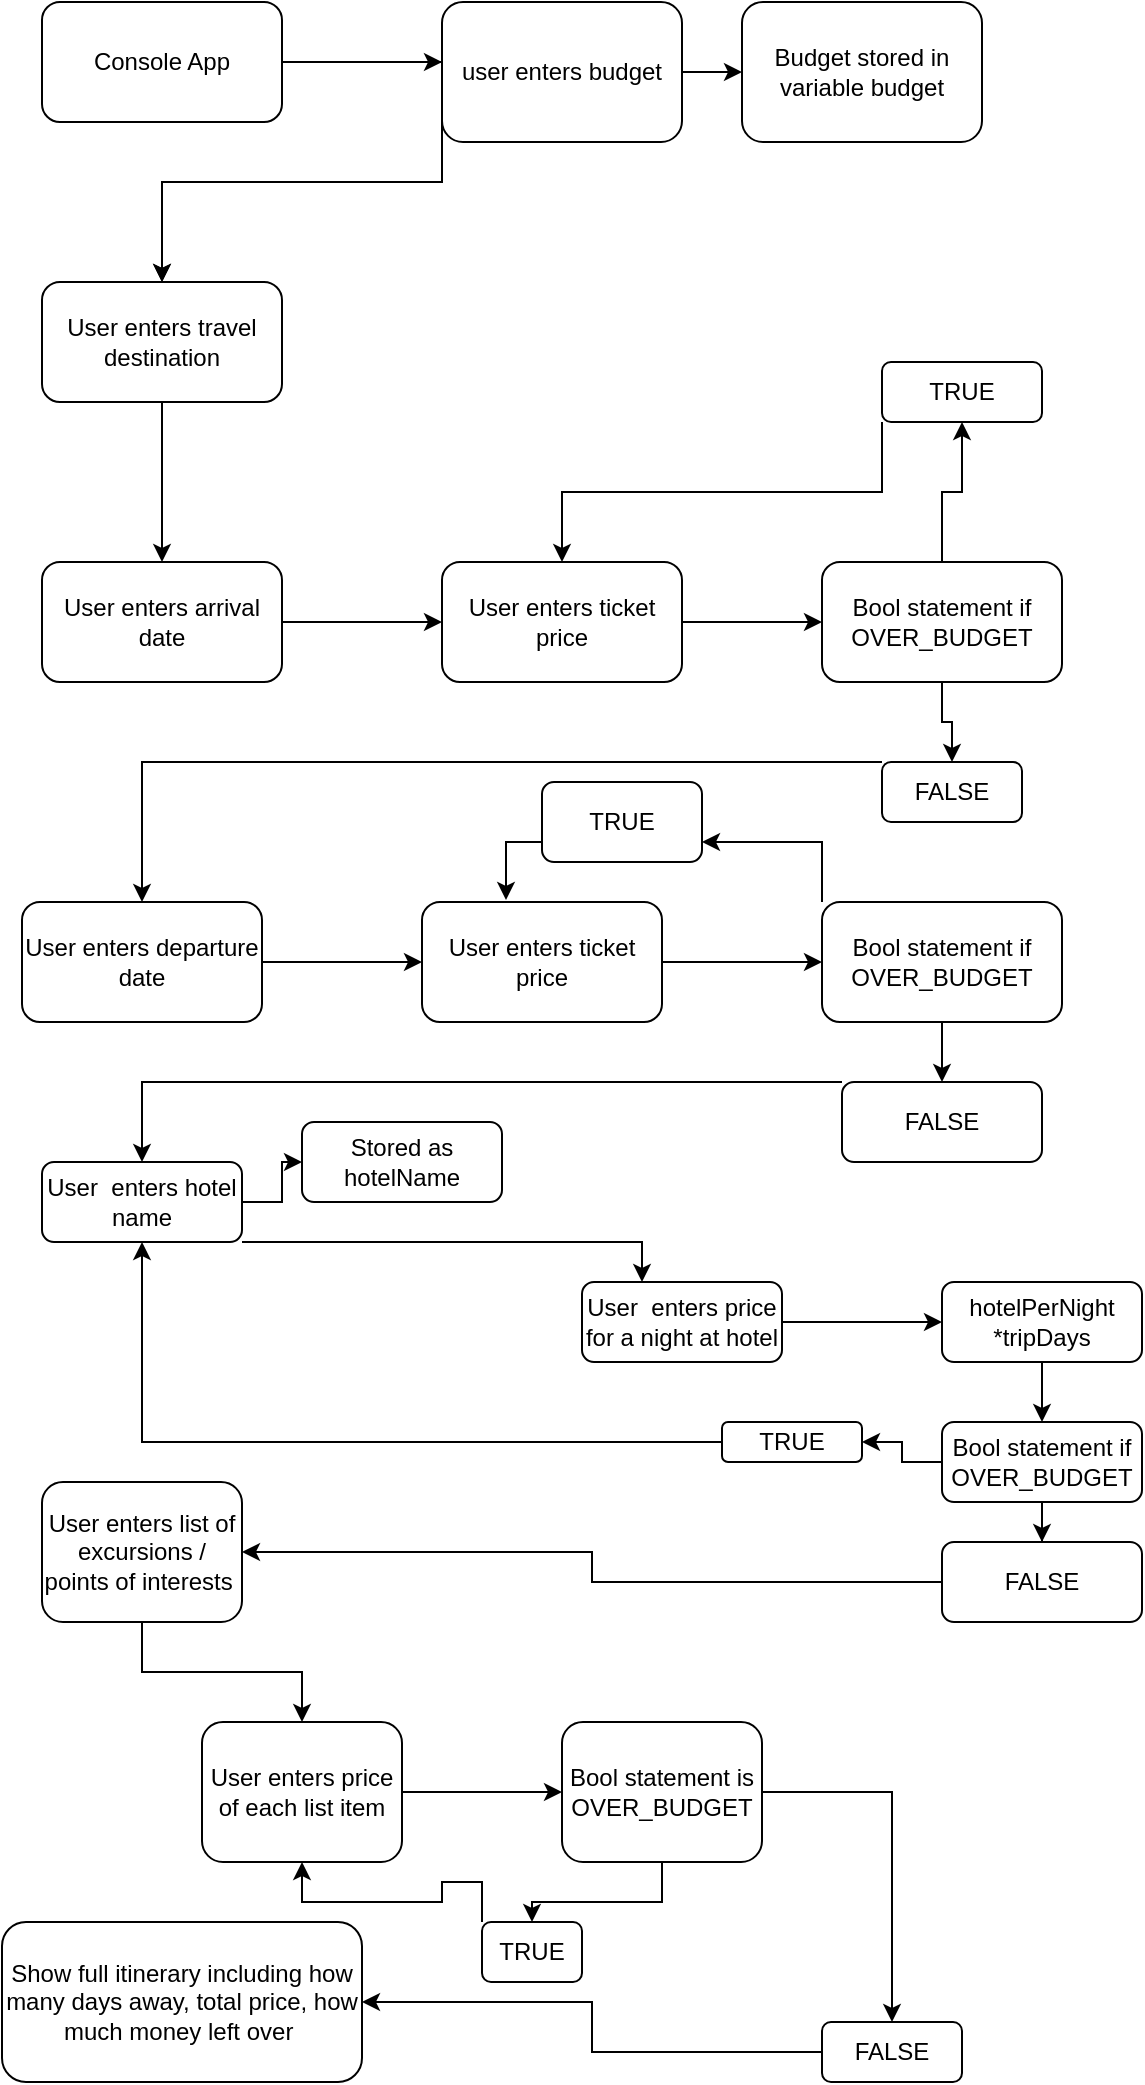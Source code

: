 <mxfile version="13.9.9" type="github"><diagram id="tWBZlMW6LQPGkoCBcN6m" name="Page-1"><mxGraphModel dx="642" dy="1122" grid="1" gridSize="10" guides="1" tooltips="1" connect="1" arrows="1" fold="1" page="1" pageScale="1" pageWidth="850" pageHeight="1100" math="0" shadow="0"><root><mxCell id="0"/><mxCell id="1" parent="0"/><mxCell id="Fpoz8ptjug7YWwtY0sIk-3" value="" style="edgeStyle=orthogonalEdgeStyle;rounded=0;orthogonalLoop=1;jettySize=auto;html=1;" edge="1" parent="1" source="Fpoz8ptjug7YWwtY0sIk-1" target="Fpoz8ptjug7YWwtY0sIk-2"><mxGeometry relative="1" as="geometry"><Array as="points"><mxPoint x="240" y="70"/><mxPoint x="240" y="130"/><mxPoint x="100" y="130"/></Array></mxGeometry></mxCell><mxCell id="Fpoz8ptjug7YWwtY0sIk-22" value="" style="edgeStyle=orthogonalEdgeStyle;rounded=0;orthogonalLoop=1;jettySize=auto;html=1;" edge="1" parent="1" source="Fpoz8ptjug7YWwtY0sIk-1" target="Fpoz8ptjug7YWwtY0sIk-21"><mxGeometry relative="1" as="geometry"><Array as="points"><mxPoint x="200" y="70"/><mxPoint x="200" y="70"/></Array></mxGeometry></mxCell><mxCell id="Fpoz8ptjug7YWwtY0sIk-1" value="Console App" style="rounded=1;whiteSpace=wrap;html=1;" vertex="1" parent="1"><mxGeometry x="40" y="40" width="120" height="60" as="geometry"/></mxCell><mxCell id="Fpoz8ptjug7YWwtY0sIk-29" value="" style="edgeStyle=orthogonalEdgeStyle;rounded=0;orthogonalLoop=1;jettySize=auto;html=1;" edge="1" parent="1" source="Fpoz8ptjug7YWwtY0sIk-2" target="Fpoz8ptjug7YWwtY0sIk-28"><mxGeometry relative="1" as="geometry"/></mxCell><mxCell id="Fpoz8ptjug7YWwtY0sIk-2" value="User enters travel destination" style="whiteSpace=wrap;html=1;rounded=1;" vertex="1" parent="1"><mxGeometry x="40" y="180" width="120" height="60" as="geometry"/></mxCell><mxCell id="Fpoz8ptjug7YWwtY0sIk-23" style="edgeStyle=orthogonalEdgeStyle;rounded=0;orthogonalLoop=1;jettySize=auto;html=1;exitX=0;exitY=0.75;exitDx=0;exitDy=0;" edge="1" parent="1" source="Fpoz8ptjug7YWwtY0sIk-21" target="Fpoz8ptjug7YWwtY0sIk-2"><mxGeometry relative="1" as="geometry"><Array as="points"><mxPoint x="240" y="130"/><mxPoint x="100" y="130"/></Array></mxGeometry></mxCell><mxCell id="Fpoz8ptjug7YWwtY0sIk-25" value="" style="edgeStyle=orthogonalEdgeStyle;rounded=0;orthogonalLoop=1;jettySize=auto;html=1;" edge="1" parent="1" source="Fpoz8ptjug7YWwtY0sIk-21" target="Fpoz8ptjug7YWwtY0sIk-24"><mxGeometry relative="1" as="geometry"/></mxCell><mxCell id="Fpoz8ptjug7YWwtY0sIk-21" value="user enters budget" style="rounded=1;whiteSpace=wrap;html=1;" vertex="1" parent="1"><mxGeometry x="240" y="40" width="120" height="70" as="geometry"/></mxCell><mxCell id="Fpoz8ptjug7YWwtY0sIk-24" value="Budget stored in variable budget" style="rounded=1;whiteSpace=wrap;html=1;" vertex="1" parent="1"><mxGeometry x="390" y="40" width="120" height="70" as="geometry"/></mxCell><mxCell id="Fpoz8ptjug7YWwtY0sIk-31" value="" style="edgeStyle=orthogonalEdgeStyle;rounded=0;orthogonalLoop=1;jettySize=auto;html=1;" edge="1" parent="1" source="Fpoz8ptjug7YWwtY0sIk-28" target="Fpoz8ptjug7YWwtY0sIk-30"><mxGeometry relative="1" as="geometry"/></mxCell><mxCell id="Fpoz8ptjug7YWwtY0sIk-28" value="User enters arrival date" style="whiteSpace=wrap;html=1;rounded=1;" vertex="1" parent="1"><mxGeometry x="40" y="320" width="120" height="60" as="geometry"/></mxCell><mxCell id="Fpoz8ptjug7YWwtY0sIk-33" value="" style="edgeStyle=orthogonalEdgeStyle;rounded=0;orthogonalLoop=1;jettySize=auto;html=1;" edge="1" parent="1" source="Fpoz8ptjug7YWwtY0sIk-30" target="Fpoz8ptjug7YWwtY0sIk-32"><mxGeometry relative="1" as="geometry"/></mxCell><mxCell id="Fpoz8ptjug7YWwtY0sIk-30" value="User enters ticket price" style="whiteSpace=wrap;html=1;rounded=1;" vertex="1" parent="1"><mxGeometry x="240" y="320" width="120" height="60" as="geometry"/></mxCell><mxCell id="Fpoz8ptjug7YWwtY0sIk-35" value="" style="edgeStyle=orthogonalEdgeStyle;rounded=0;orthogonalLoop=1;jettySize=auto;html=1;" edge="1" parent="1" source="Fpoz8ptjug7YWwtY0sIk-32" target="Fpoz8ptjug7YWwtY0sIk-34"><mxGeometry relative="1" as="geometry"/></mxCell><mxCell id="Fpoz8ptjug7YWwtY0sIk-38" value="" style="edgeStyle=orthogonalEdgeStyle;rounded=0;orthogonalLoop=1;jettySize=auto;html=1;" edge="1" parent="1" source="Fpoz8ptjug7YWwtY0sIk-32" target="Fpoz8ptjug7YWwtY0sIk-37"><mxGeometry relative="1" as="geometry"/></mxCell><mxCell id="Fpoz8ptjug7YWwtY0sIk-32" value="Bool statement if OVER_BUDGET" style="whiteSpace=wrap;html=1;rounded=1;" vertex="1" parent="1"><mxGeometry x="430" y="320" width="120" height="60" as="geometry"/></mxCell><mxCell id="Fpoz8ptjug7YWwtY0sIk-36" style="edgeStyle=orthogonalEdgeStyle;rounded=0;orthogonalLoop=1;jettySize=auto;html=1;exitX=0;exitY=1;exitDx=0;exitDy=0;" edge="1" parent="1" source="Fpoz8ptjug7YWwtY0sIk-34" target="Fpoz8ptjug7YWwtY0sIk-30"><mxGeometry relative="1" as="geometry"/></mxCell><mxCell id="Fpoz8ptjug7YWwtY0sIk-34" value="TRUE" style="whiteSpace=wrap;html=1;rounded=1;" vertex="1" parent="1"><mxGeometry x="460" y="220" width="80" height="30" as="geometry"/></mxCell><mxCell id="Fpoz8ptjug7YWwtY0sIk-40" value="" style="edgeStyle=orthogonalEdgeStyle;rounded=0;orthogonalLoop=1;jettySize=auto;html=1;" edge="1" parent="1" source="Fpoz8ptjug7YWwtY0sIk-37" target="Fpoz8ptjug7YWwtY0sIk-39"><mxGeometry relative="1" as="geometry"><Array as="points"><mxPoint x="320" y="420"/><mxPoint x="320" y="420"/></Array></mxGeometry></mxCell><mxCell id="Fpoz8ptjug7YWwtY0sIk-37" value="FALSE" style="whiteSpace=wrap;html=1;rounded=1;" vertex="1" parent="1"><mxGeometry x="460" y="420" width="70" height="30" as="geometry"/></mxCell><mxCell id="Fpoz8ptjug7YWwtY0sIk-42" value="" style="edgeStyle=orthogonalEdgeStyle;rounded=0;orthogonalLoop=1;jettySize=auto;html=1;" edge="1" parent="1" source="Fpoz8ptjug7YWwtY0sIk-39" target="Fpoz8ptjug7YWwtY0sIk-41"><mxGeometry relative="1" as="geometry"/></mxCell><mxCell id="Fpoz8ptjug7YWwtY0sIk-39" value="User enters departure date" style="whiteSpace=wrap;html=1;rounded=1;" vertex="1" parent="1"><mxGeometry x="30" y="490" width="120" height="60" as="geometry"/></mxCell><mxCell id="Fpoz8ptjug7YWwtY0sIk-44" value="" style="edgeStyle=orthogonalEdgeStyle;rounded=0;orthogonalLoop=1;jettySize=auto;html=1;" edge="1" parent="1" source="Fpoz8ptjug7YWwtY0sIk-41" target="Fpoz8ptjug7YWwtY0sIk-43"><mxGeometry relative="1" as="geometry"/></mxCell><mxCell id="Fpoz8ptjug7YWwtY0sIk-41" value="User enters ticket price" style="whiteSpace=wrap;html=1;rounded=1;" vertex="1" parent="1"><mxGeometry x="230" y="490" width="120" height="60" as="geometry"/></mxCell><mxCell id="Fpoz8ptjug7YWwtY0sIk-46" value="" style="edgeStyle=orthogonalEdgeStyle;rounded=0;orthogonalLoop=1;jettySize=auto;html=1;" edge="1" parent="1" source="Fpoz8ptjug7YWwtY0sIk-43" target="Fpoz8ptjug7YWwtY0sIk-45"><mxGeometry relative="1" as="geometry"/></mxCell><mxCell id="Fpoz8ptjug7YWwtY0sIk-48" value="" style="edgeStyle=orthogonalEdgeStyle;rounded=0;orthogonalLoop=1;jettySize=auto;html=1;" edge="1" parent="1" source="Fpoz8ptjug7YWwtY0sIk-43" target="Fpoz8ptjug7YWwtY0sIk-47"><mxGeometry relative="1" as="geometry"><Array as="points"><mxPoint x="430" y="460"/></Array></mxGeometry></mxCell><mxCell id="Fpoz8ptjug7YWwtY0sIk-43" value="Bool statement if OVER_BUDGET" style="whiteSpace=wrap;html=1;rounded=1;" vertex="1" parent="1"><mxGeometry x="430" y="490" width="120" height="60" as="geometry"/></mxCell><mxCell id="Fpoz8ptjug7YWwtY0sIk-52" value="" style="edgeStyle=orthogonalEdgeStyle;rounded=0;orthogonalLoop=1;jettySize=auto;html=1;" edge="1" parent="1" source="Fpoz8ptjug7YWwtY0sIk-45" target="Fpoz8ptjug7YWwtY0sIk-51"><mxGeometry relative="1" as="geometry"><mxPoint x="210" y="580" as="targetPoint"/><Array as="points"><mxPoint x="90" y="580"/></Array></mxGeometry></mxCell><mxCell id="Fpoz8ptjug7YWwtY0sIk-45" value="FALSE" style="whiteSpace=wrap;html=1;rounded=1;" vertex="1" parent="1"><mxGeometry x="440" y="580" width="100" height="40" as="geometry"/></mxCell><mxCell id="Fpoz8ptjug7YWwtY0sIk-49" style="edgeStyle=orthogonalEdgeStyle;rounded=0;orthogonalLoop=1;jettySize=auto;html=1;exitX=0;exitY=0.75;exitDx=0;exitDy=0;entryX=0.35;entryY=-0.017;entryDx=0;entryDy=0;entryPerimeter=0;" edge="1" parent="1" source="Fpoz8ptjug7YWwtY0sIk-47" target="Fpoz8ptjug7YWwtY0sIk-41"><mxGeometry relative="1" as="geometry"/></mxCell><mxCell id="Fpoz8ptjug7YWwtY0sIk-47" value="TRUE" style="whiteSpace=wrap;html=1;rounded=1;" vertex="1" parent="1"><mxGeometry x="290" y="430" width="80" height="40" as="geometry"/></mxCell><mxCell id="Fpoz8ptjug7YWwtY0sIk-54" value="" style="edgeStyle=orthogonalEdgeStyle;rounded=0;orthogonalLoop=1;jettySize=auto;html=1;" edge="1" parent="1" source="Fpoz8ptjug7YWwtY0sIk-51" target="Fpoz8ptjug7YWwtY0sIk-53"><mxGeometry relative="1" as="geometry"/></mxCell><mxCell id="Fpoz8ptjug7YWwtY0sIk-56" value="" style="edgeStyle=orthogonalEdgeStyle;rounded=0;orthogonalLoop=1;jettySize=auto;html=1;" edge="1" parent="1" source="Fpoz8ptjug7YWwtY0sIk-51" target="Fpoz8ptjug7YWwtY0sIk-55"><mxGeometry relative="1" as="geometry"><Array as="points"><mxPoint x="340" y="660"/></Array></mxGeometry></mxCell><mxCell id="Fpoz8ptjug7YWwtY0sIk-51" value="User&amp;nbsp; enters hotel name" style="whiteSpace=wrap;html=1;rounded=1;" vertex="1" parent="1"><mxGeometry x="40" y="620" width="100" height="40" as="geometry"/></mxCell><mxCell id="Fpoz8ptjug7YWwtY0sIk-53" value="Stored as hotelName" style="whiteSpace=wrap;html=1;rounded=1;" vertex="1" parent="1"><mxGeometry x="170" y="600" width="100" height="40" as="geometry"/></mxCell><mxCell id="Fpoz8ptjug7YWwtY0sIk-60" value="" style="edgeStyle=orthogonalEdgeStyle;rounded=0;orthogonalLoop=1;jettySize=auto;html=1;" edge="1" parent="1" source="Fpoz8ptjug7YWwtY0sIk-55" target="Fpoz8ptjug7YWwtY0sIk-59"><mxGeometry relative="1" as="geometry"/></mxCell><mxCell id="Fpoz8ptjug7YWwtY0sIk-55" value="User&amp;nbsp; enters price for a night at hotel" style="whiteSpace=wrap;html=1;rounded=1;" vertex="1" parent="1"><mxGeometry x="310" y="680" width="100" height="40" as="geometry"/></mxCell><mxCell id="Fpoz8ptjug7YWwtY0sIk-62" value="" style="edgeStyle=orthogonalEdgeStyle;rounded=0;orthogonalLoop=1;jettySize=auto;html=1;" edge="1" parent="1" source="Fpoz8ptjug7YWwtY0sIk-59" target="Fpoz8ptjug7YWwtY0sIk-61"><mxGeometry relative="1" as="geometry"/></mxCell><mxCell id="Fpoz8ptjug7YWwtY0sIk-59" value="hotelPerNight *tripDays" style="whiteSpace=wrap;html=1;rounded=1;" vertex="1" parent="1"><mxGeometry x="490" y="680" width="100" height="40" as="geometry"/></mxCell><mxCell id="Fpoz8ptjug7YWwtY0sIk-64" value="" style="edgeStyle=orthogonalEdgeStyle;rounded=0;orthogonalLoop=1;jettySize=auto;html=1;" edge="1" parent="1" source="Fpoz8ptjug7YWwtY0sIk-61" target="Fpoz8ptjug7YWwtY0sIk-63"><mxGeometry relative="1" as="geometry"/></mxCell><mxCell id="Fpoz8ptjug7YWwtY0sIk-67" value="" style="edgeStyle=orthogonalEdgeStyle;rounded=0;orthogonalLoop=1;jettySize=auto;html=1;" edge="1" parent="1" source="Fpoz8ptjug7YWwtY0sIk-61" target="Fpoz8ptjug7YWwtY0sIk-66"><mxGeometry relative="1" as="geometry"/></mxCell><mxCell id="Fpoz8ptjug7YWwtY0sIk-61" value="Bool statement if OVER_BUDGET" style="whiteSpace=wrap;html=1;rounded=1;" vertex="1" parent="1"><mxGeometry x="490" y="750" width="100" height="40" as="geometry"/></mxCell><mxCell id="Fpoz8ptjug7YWwtY0sIk-65" style="edgeStyle=orthogonalEdgeStyle;rounded=0;orthogonalLoop=1;jettySize=auto;html=1;exitX=0;exitY=0.5;exitDx=0;exitDy=0;" edge="1" parent="1" source="Fpoz8ptjug7YWwtY0sIk-63" target="Fpoz8ptjug7YWwtY0sIk-51"><mxGeometry relative="1" as="geometry"/></mxCell><mxCell id="Fpoz8ptjug7YWwtY0sIk-63" value="TRUE" style="whiteSpace=wrap;html=1;rounded=1;" vertex="1" parent="1"><mxGeometry x="380" y="750" width="70" height="20" as="geometry"/></mxCell><mxCell id="Fpoz8ptjug7YWwtY0sIk-69" value="" style="edgeStyle=orthogonalEdgeStyle;rounded=0;orthogonalLoop=1;jettySize=auto;html=1;" edge="1" parent="1" source="Fpoz8ptjug7YWwtY0sIk-66" target="Fpoz8ptjug7YWwtY0sIk-68"><mxGeometry relative="1" as="geometry"/></mxCell><mxCell id="Fpoz8ptjug7YWwtY0sIk-66" value="FALSE" style="whiteSpace=wrap;html=1;rounded=1;" vertex="1" parent="1"><mxGeometry x="490" y="810" width="100" height="40" as="geometry"/></mxCell><mxCell id="Fpoz8ptjug7YWwtY0sIk-71" value="" style="edgeStyle=orthogonalEdgeStyle;rounded=0;orthogonalLoop=1;jettySize=auto;html=1;" edge="1" parent="1" source="Fpoz8ptjug7YWwtY0sIk-68" target="Fpoz8ptjug7YWwtY0sIk-70"><mxGeometry relative="1" as="geometry"/></mxCell><mxCell id="Fpoz8ptjug7YWwtY0sIk-68" value="User enters list of excursions / points of interests&amp;nbsp;" style="whiteSpace=wrap;html=1;rounded=1;" vertex="1" parent="1"><mxGeometry x="40" y="780" width="100" height="70" as="geometry"/></mxCell><mxCell id="Fpoz8ptjug7YWwtY0sIk-73" value="" style="edgeStyle=orthogonalEdgeStyle;rounded=0;orthogonalLoop=1;jettySize=auto;html=1;" edge="1" parent="1" source="Fpoz8ptjug7YWwtY0sIk-70" target="Fpoz8ptjug7YWwtY0sIk-72"><mxGeometry relative="1" as="geometry"/></mxCell><mxCell id="Fpoz8ptjug7YWwtY0sIk-70" value="User enters price of each list item" style="whiteSpace=wrap;html=1;rounded=1;" vertex="1" parent="1"><mxGeometry x="120" y="900" width="100" height="70" as="geometry"/></mxCell><mxCell id="Fpoz8ptjug7YWwtY0sIk-75" value="" style="edgeStyle=orthogonalEdgeStyle;rounded=0;orthogonalLoop=1;jettySize=auto;html=1;" edge="1" parent="1" source="Fpoz8ptjug7YWwtY0sIk-72" target="Fpoz8ptjug7YWwtY0sIk-74"><mxGeometry relative="1" as="geometry"/></mxCell><mxCell id="Fpoz8ptjug7YWwtY0sIk-77" value="" style="edgeStyle=orthogonalEdgeStyle;rounded=0;orthogonalLoop=1;jettySize=auto;html=1;" edge="1" parent="1" source="Fpoz8ptjug7YWwtY0sIk-72" target="Fpoz8ptjug7YWwtY0sIk-76"><mxGeometry relative="1" as="geometry"/></mxCell><mxCell id="Fpoz8ptjug7YWwtY0sIk-72" value="Bool statement is OVER_BUDGET" style="whiteSpace=wrap;html=1;rounded=1;" vertex="1" parent="1"><mxGeometry x="300" y="900" width="100" height="70" as="geometry"/></mxCell><mxCell id="Fpoz8ptjug7YWwtY0sIk-78" style="edgeStyle=orthogonalEdgeStyle;rounded=0;orthogonalLoop=1;jettySize=auto;html=1;exitX=0;exitY=0;exitDx=0;exitDy=0;entryX=0.5;entryY=1;entryDx=0;entryDy=0;" edge="1" parent="1" source="Fpoz8ptjug7YWwtY0sIk-74" target="Fpoz8ptjug7YWwtY0sIk-70"><mxGeometry relative="1" as="geometry"/></mxCell><mxCell id="Fpoz8ptjug7YWwtY0sIk-74" value="TRUE" style="whiteSpace=wrap;html=1;rounded=1;" vertex="1" parent="1"><mxGeometry x="260" y="1000" width="50" height="30" as="geometry"/></mxCell><mxCell id="Fpoz8ptjug7YWwtY0sIk-80" value="" style="edgeStyle=orthogonalEdgeStyle;rounded=0;orthogonalLoop=1;jettySize=auto;html=1;" edge="1" parent="1" source="Fpoz8ptjug7YWwtY0sIk-76" target="Fpoz8ptjug7YWwtY0sIk-79"><mxGeometry relative="1" as="geometry"/></mxCell><mxCell id="Fpoz8ptjug7YWwtY0sIk-76" value="FALSE" style="whiteSpace=wrap;html=1;rounded=1;" vertex="1" parent="1"><mxGeometry x="430" y="1050" width="70" height="30" as="geometry"/></mxCell><mxCell id="Fpoz8ptjug7YWwtY0sIk-79" value="Show full itinerary including how many days away, total price, how much money left over&amp;nbsp;" style="whiteSpace=wrap;html=1;rounded=1;" vertex="1" parent="1"><mxGeometry x="20" y="1000" width="180" height="80" as="geometry"/></mxCell></root></mxGraphModel></diagram></mxfile>